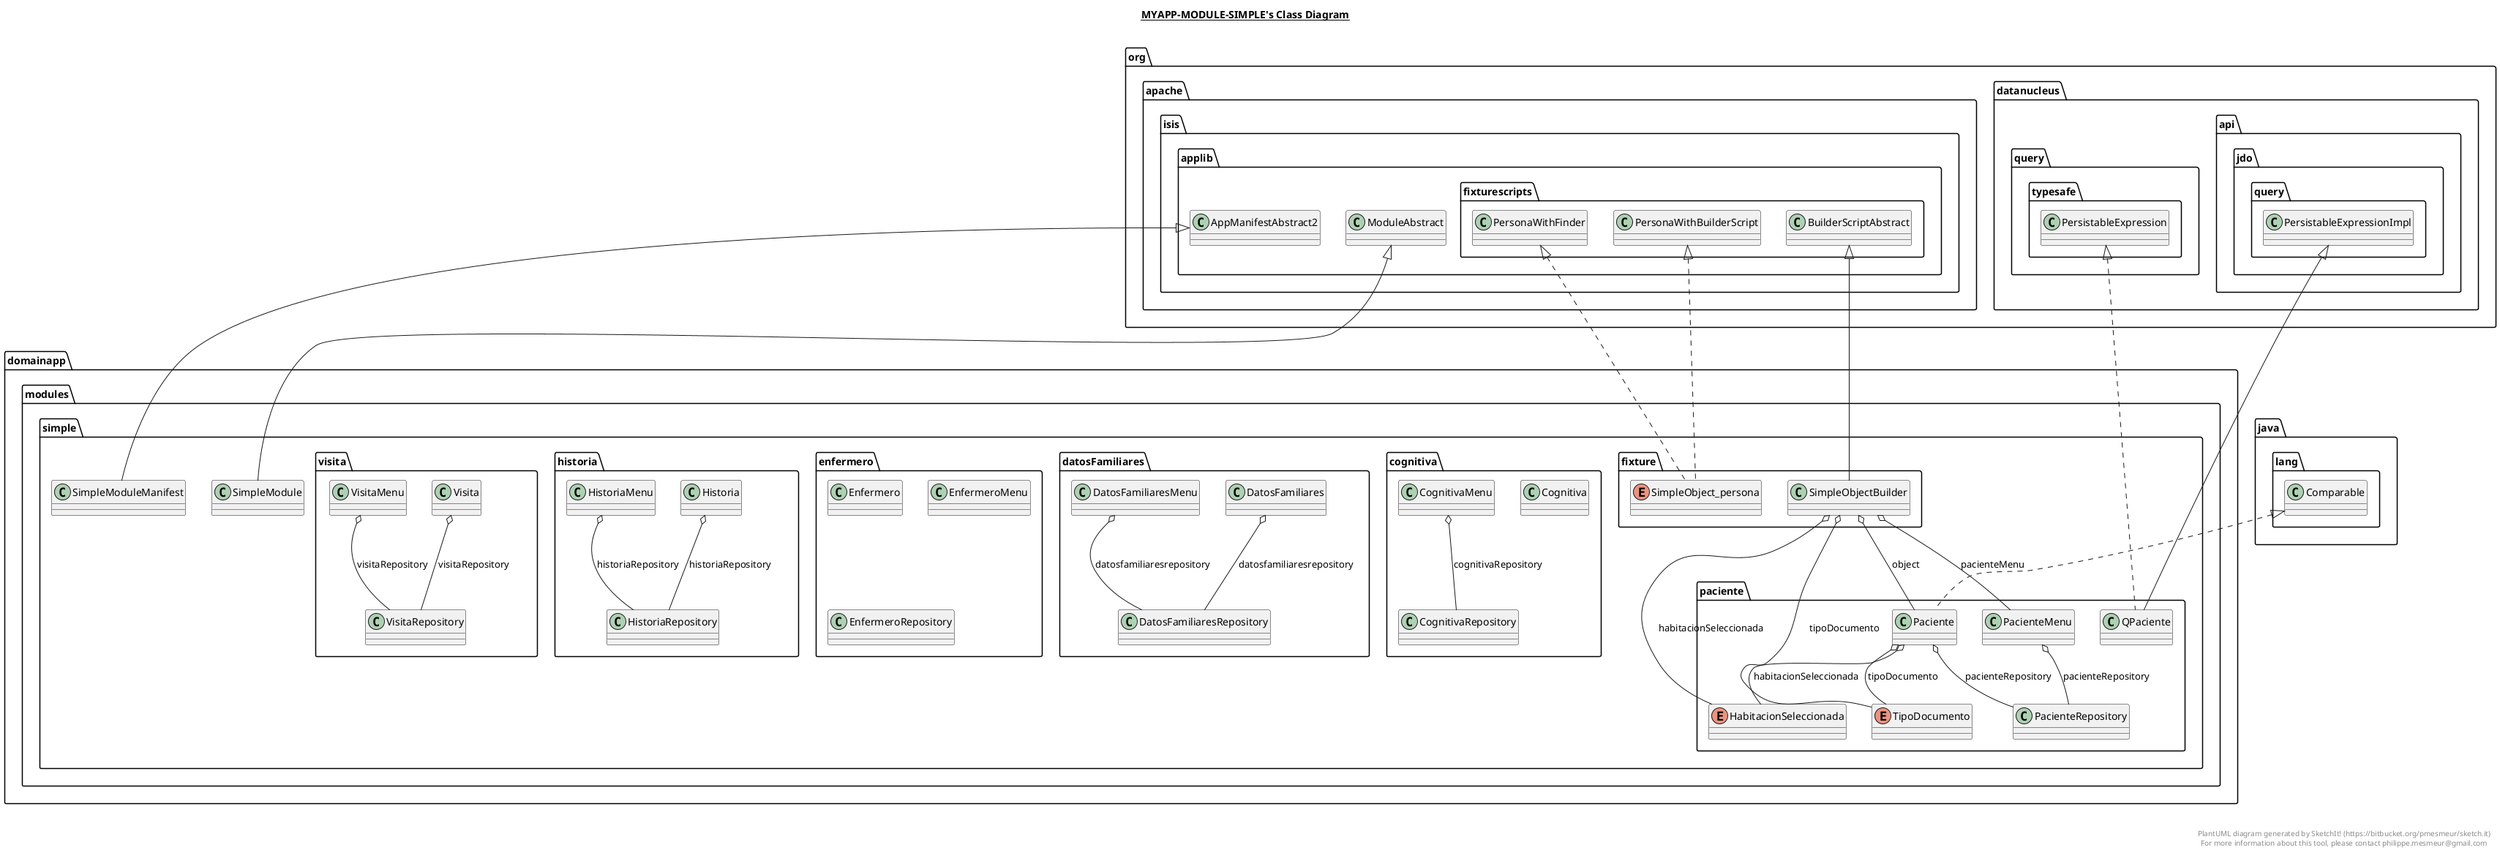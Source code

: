 @startuml

title __MYAPP-MODULE-SIMPLE's Class Diagram__\n

  namespace domainapp.modules.simple {
    class domainapp.modules.simple.SimpleModule {
    }
  }
  

  namespace domainapp.modules.simple {
    class domainapp.modules.simple.SimpleModuleManifest {
    }
  }
  

  namespace domainapp.modules.simple {
    namespace cognitiva {
      class domainapp.modules.simple.cognitiva.Cognitiva {
      }
    }
  }
  

  namespace domainapp.modules.simple {
    namespace cognitiva {
      class domainapp.modules.simple.cognitiva.CognitivaMenu {
      }
    }
  }
  

  namespace domainapp.modules.simple {
    namespace cognitiva {
      class domainapp.modules.simple.cognitiva.CognitivaRepository {
      }
    }
  }
  

  namespace domainapp.modules.simple {
    namespace datosFamiliares {
      class domainapp.modules.simple.datosFamiliares.DatosFamiliares {
      }
    }
  }
  

  namespace domainapp.modules.simple {
    namespace datosFamiliares {
      class domainapp.modules.simple.datosFamiliares.DatosFamiliaresMenu {
      }
    }
  }
  

  namespace domainapp.modules.simple {
    namespace datosFamiliares {
      class domainapp.modules.simple.datosFamiliares.DatosFamiliaresRepository {
      }
    }
  }
  

  namespace domainapp.modules.simple {
    namespace enfermero {
      class domainapp.modules.simple.enfermero.Enfermero {
      }
    }
  }
  

  namespace domainapp.modules.simple {
    namespace enfermero {
      class domainapp.modules.simple.enfermero.EnfermeroMenu {
      }
    }
  }
  

  namespace domainapp.modules.simple {
    namespace enfermero {
      class domainapp.modules.simple.enfermero.EnfermeroRepository {
      }
    }
  }
  

  namespace domainapp.modules.simple {
    namespace fixture {
      class domainapp.modules.simple.fixture.SimpleObjectBuilder {
      }
    }
  }
  

  namespace domainapp.modules.simple {
    namespace fixture {
      enum SimpleObject_persona {
      }
    }
  }
  

  namespace domainapp.modules.simple {
    namespace historia {
      class domainapp.modules.simple.historia.Historia {
      }
    }
  }
  

  namespace domainapp.modules.simple {
    namespace historia {
      class domainapp.modules.simple.historia.HistoriaMenu {
      }
    }
  }
  

  namespace domainapp.modules.simple {
    namespace historia {
      class domainapp.modules.simple.historia.HistoriaRepository {
      }
    }
  }
  

  namespace domainapp.modules.simple {
    namespace paciente {
      enum HabitacionSeleccionada {
      }
    }
  }
  

  namespace domainapp.modules.simple {
    namespace paciente {
      class domainapp.modules.simple.paciente.Paciente {
      }
    }
  }
  

  namespace domainapp.modules.simple {
    namespace paciente {
      class domainapp.modules.simple.paciente.PacienteMenu {
      }
    }
  }
  

  namespace domainapp.modules.simple {
    namespace paciente {
      class domainapp.modules.simple.paciente.PacienteRepository {
      }
    }
  }
  

  namespace domainapp.modules.simple {
    namespace paciente {
      class domainapp.modules.simple.paciente.QPaciente {
      }
    }
  }
  

  namespace domainapp.modules.simple {
    namespace paciente {
      enum TipoDocumento {
      }
    }
  }
  

  namespace domainapp.modules.simple {
    namespace visita {
      class domainapp.modules.simple.visita.Visita {
      }
    }
  }
  

  namespace domainapp.modules.simple {
    namespace visita {
      class domainapp.modules.simple.visita.VisitaMenu {
      }
    }
  }
  

  namespace domainapp.modules.simple {
    namespace visita {
      class domainapp.modules.simple.visita.VisitaRepository {
      }
    }
  }
  

  domainapp.modules.simple.SimpleModule -up-|> org.apache.isis.applib.ModuleAbstract
  domainapp.modules.simple.SimpleModuleManifest -up-|> org.apache.isis.applib.AppManifestAbstract2
  domainapp.modules.simple.cognitiva.CognitivaMenu o-- domainapp.modules.simple.cognitiva.CognitivaRepository : cognitivaRepository
  domainapp.modules.simple.datosFamiliares.DatosFamiliares o-- domainapp.modules.simple.datosFamiliares.DatosFamiliaresRepository : datosfamiliaresrepository
  domainapp.modules.simple.datosFamiliares.DatosFamiliaresMenu o-- domainapp.modules.simple.datosFamiliares.DatosFamiliaresRepository : datosfamiliaresrepository
  domainapp.modules.simple.fixture.SimpleObjectBuilder -up-|> org.apache.isis.applib.fixturescripts.BuilderScriptAbstract
  domainapp.modules.simple.fixture.SimpleObjectBuilder o-- domainapp.modules.simple.paciente.PacienteMenu : pacienteMenu
  domainapp.modules.simple.fixture.SimpleObjectBuilder o-- domainapp.modules.simple.paciente.HabitacionSeleccionada : habitacionSeleccionada
  domainapp.modules.simple.fixture.SimpleObjectBuilder o-- domainapp.modules.simple.paciente.Paciente : object
  domainapp.modules.simple.fixture.SimpleObjectBuilder o-- domainapp.modules.simple.paciente.TipoDocumento : tipoDocumento
  domainapp.modules.simple.fixture.SimpleObject_persona .up.|> org.apache.isis.applib.fixturescripts.PersonaWithBuilderScript
  domainapp.modules.simple.fixture.SimpleObject_persona .up.|> org.apache.isis.applib.fixturescripts.PersonaWithFinder
  domainapp.modules.simple.historia.Historia o-- domainapp.modules.simple.historia.HistoriaRepository : historiaRepository
  domainapp.modules.simple.historia.HistoriaMenu o-- domainapp.modules.simple.historia.HistoriaRepository : historiaRepository
  domainapp.modules.simple.paciente.Paciente .up.|> java.lang.Comparable
  domainapp.modules.simple.paciente.Paciente o-- domainapp.modules.simple.paciente.PacienteRepository : pacienteRepository
  domainapp.modules.simple.paciente.Paciente o-- domainapp.modules.simple.paciente.HabitacionSeleccionada : habitacionSeleccionada
  domainapp.modules.simple.paciente.Paciente o-- domainapp.modules.simple.paciente.TipoDocumento : tipoDocumento
  domainapp.modules.simple.paciente.PacienteMenu o-- domainapp.modules.simple.paciente.PacienteRepository : pacienteRepository
  domainapp.modules.simple.paciente.QPaciente .up.|> org.datanucleus.query.typesafe.PersistableExpression
  domainapp.modules.simple.paciente.QPaciente -up-|> org.datanucleus.api.jdo.query.PersistableExpressionImpl
  domainapp.modules.simple.visita.Visita o-- domainapp.modules.simple.visita.VisitaRepository : visitaRepository
  domainapp.modules.simple.visita.VisitaMenu o-- domainapp.modules.simple.visita.VisitaRepository : visitaRepository


right footer


PlantUML diagram generated by SketchIt! (https://bitbucket.org/pmesmeur/sketch.it)
For more information about this tool, please contact philippe.mesmeur@gmail.com
endfooter

@enduml
